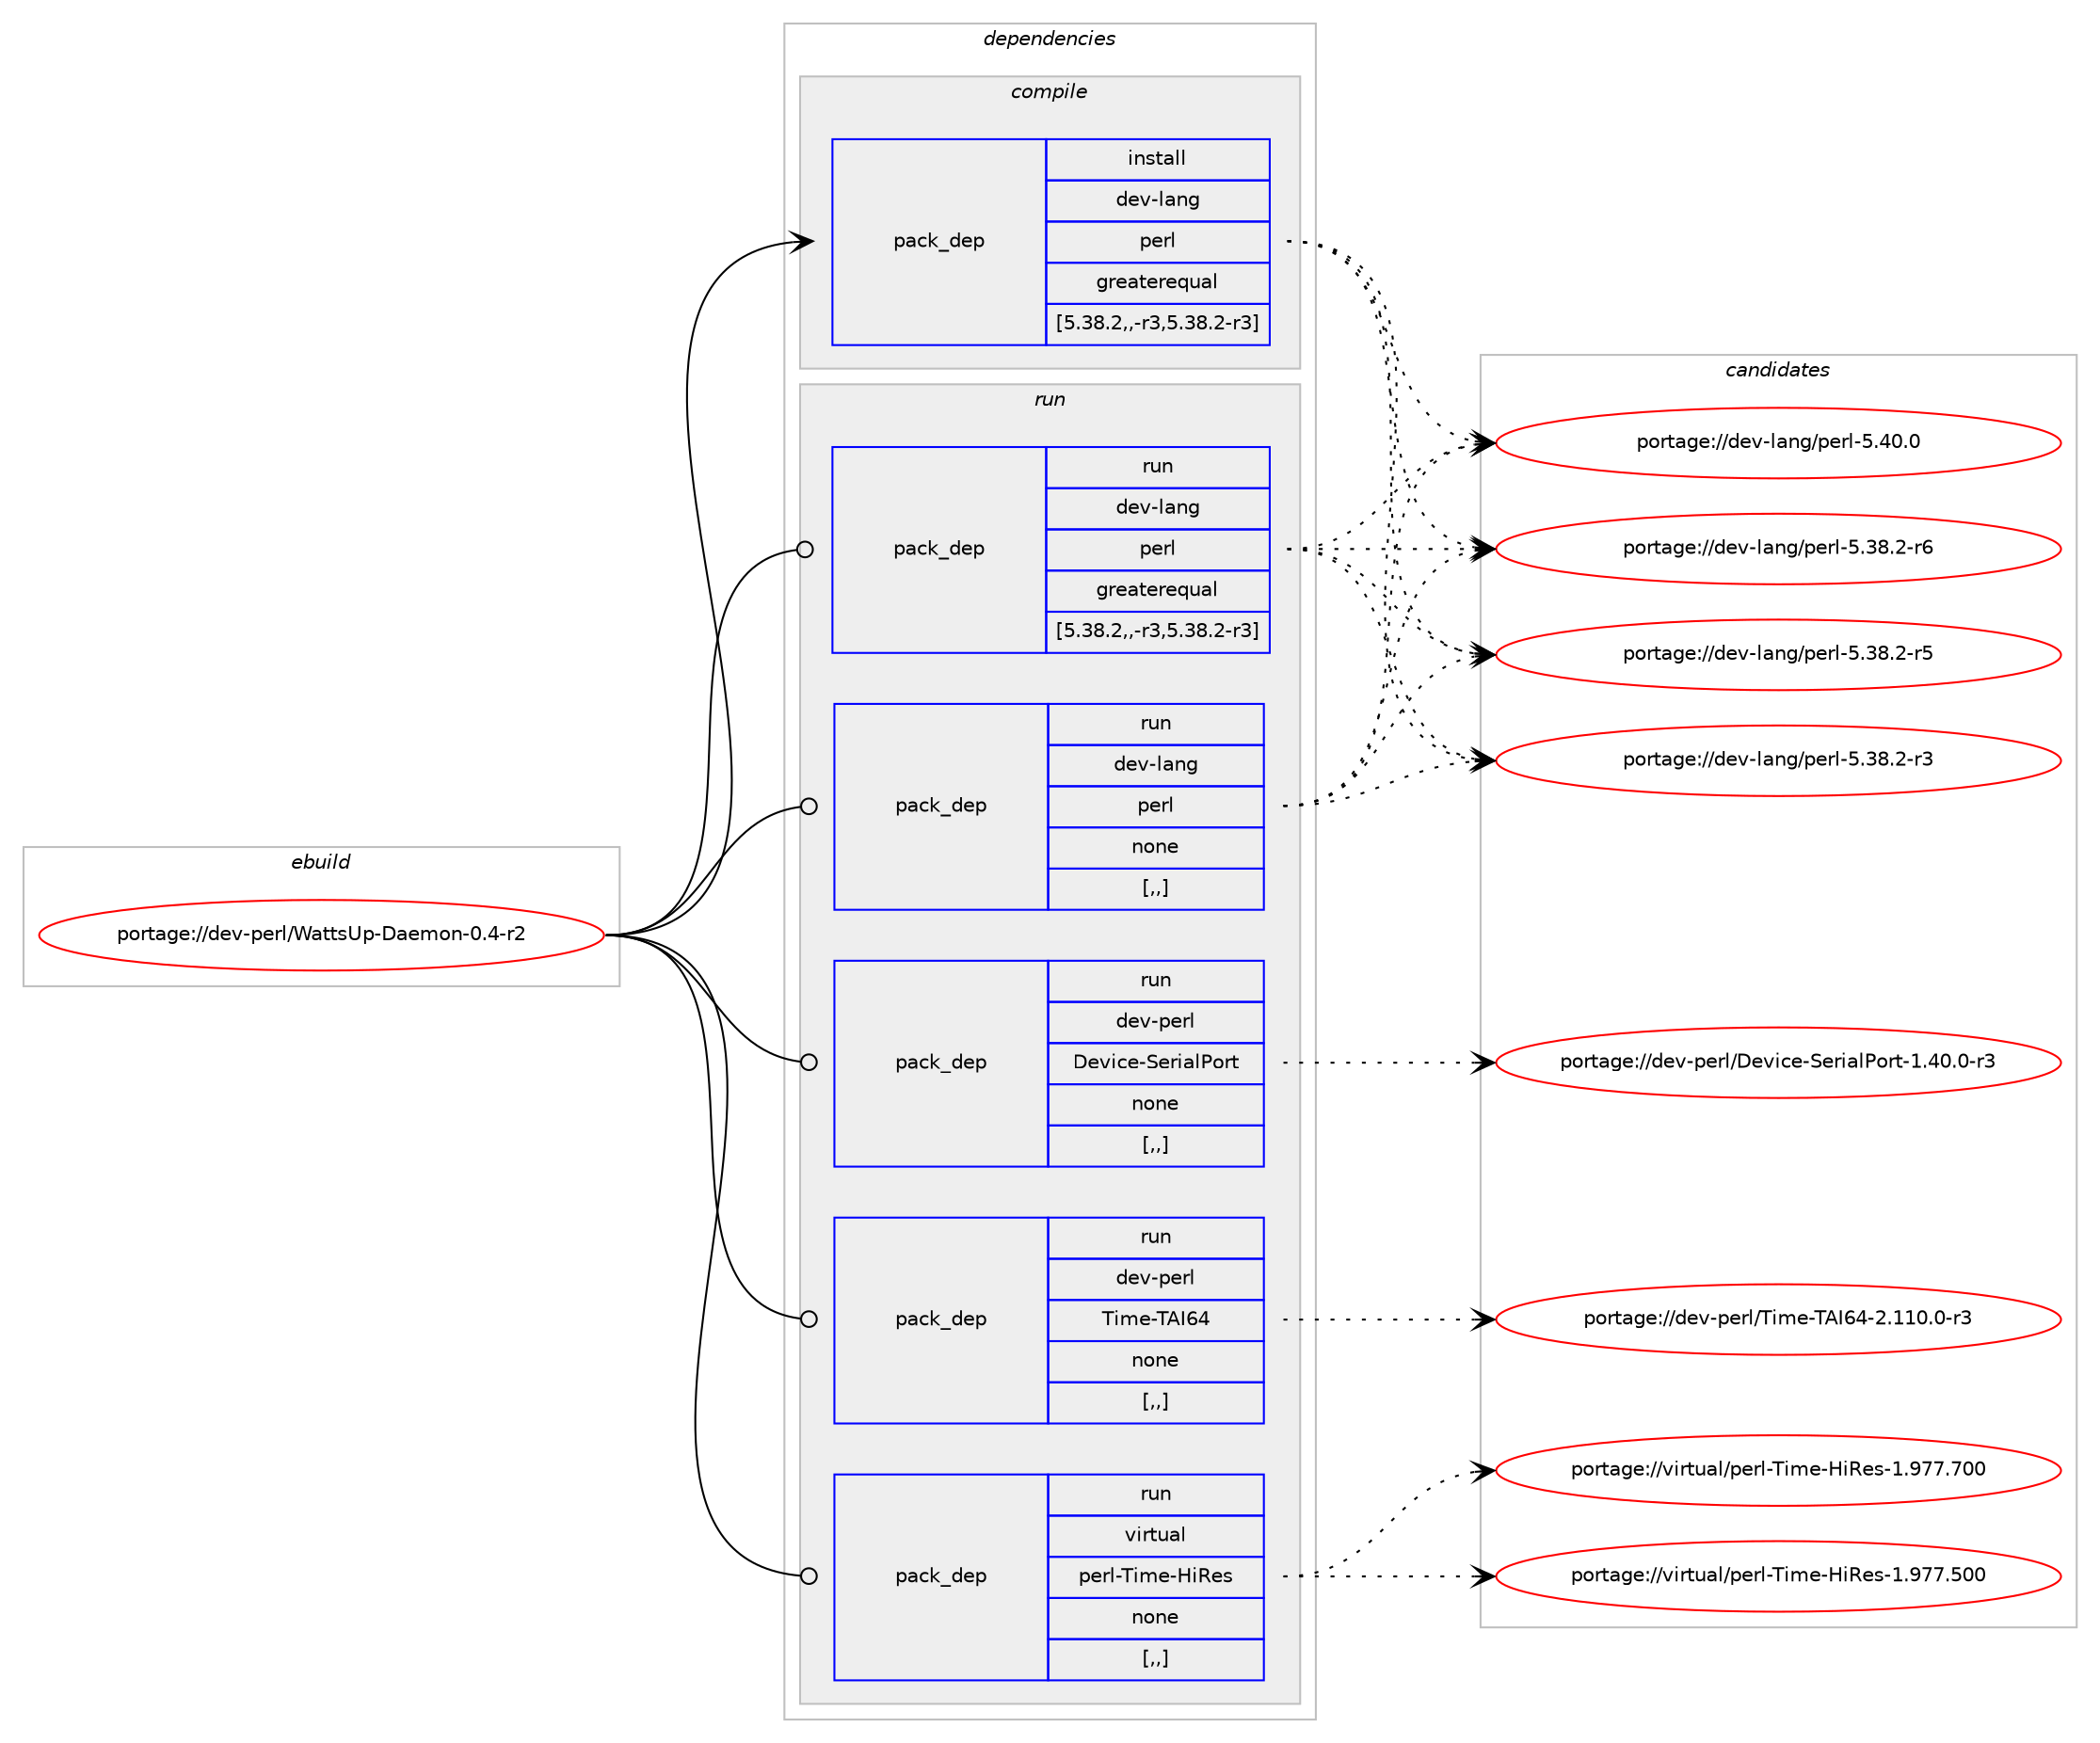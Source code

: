 digraph prolog {

# *************
# Graph options
# *************

newrank=true;
concentrate=true;
compound=true;
graph [rankdir=LR,fontname=Helvetica,fontsize=10,ranksep=1.5];#, ranksep=2.5, nodesep=0.2];
edge  [arrowhead=vee];
node  [fontname=Helvetica,fontsize=10];

# **********
# The ebuild
# **********

subgraph cluster_leftcol {
color=gray;
label=<<i>ebuild</i>>;
id [label="portage://dev-perl/WattsUp-Daemon-0.4-r2", color=red, width=4, href="../dev-perl/WattsUp-Daemon-0.4-r2.svg"];
}

# ****************
# The dependencies
# ****************

subgraph cluster_midcol {
color=gray;
label=<<i>dependencies</i>>;
subgraph cluster_compile {
fillcolor="#eeeeee";
style=filled;
label=<<i>compile</i>>;
subgraph pack467811 {
dependency632942 [label=<<TABLE BORDER="0" CELLBORDER="1" CELLSPACING="0" CELLPADDING="4" WIDTH="220"><TR><TD ROWSPAN="6" CELLPADDING="30">pack_dep</TD></TR><TR><TD WIDTH="110">install</TD></TR><TR><TD>dev-lang</TD></TR><TR><TD>perl</TD></TR><TR><TD>greaterequal</TD></TR><TR><TD>[5.38.2,,-r3,5.38.2-r3]</TD></TR></TABLE>>, shape=none, color=blue];
}
id:e -> dependency632942:w [weight=20,style="solid",arrowhead="vee"];
}
subgraph cluster_compileandrun {
fillcolor="#eeeeee";
style=filled;
label=<<i>compile and run</i>>;
}
subgraph cluster_run {
fillcolor="#eeeeee";
style=filled;
label=<<i>run</i>>;
subgraph pack467812 {
dependency632943 [label=<<TABLE BORDER="0" CELLBORDER="1" CELLSPACING="0" CELLPADDING="4" WIDTH="220"><TR><TD ROWSPAN="6" CELLPADDING="30">pack_dep</TD></TR><TR><TD WIDTH="110">run</TD></TR><TR><TD>dev-lang</TD></TR><TR><TD>perl</TD></TR><TR><TD>greaterequal</TD></TR><TR><TD>[5.38.2,,-r3,5.38.2-r3]</TD></TR></TABLE>>, shape=none, color=blue];
}
id:e -> dependency632943:w [weight=20,style="solid",arrowhead="odot"];
subgraph pack467813 {
dependency632944 [label=<<TABLE BORDER="0" CELLBORDER="1" CELLSPACING="0" CELLPADDING="4" WIDTH="220"><TR><TD ROWSPAN="6" CELLPADDING="30">pack_dep</TD></TR><TR><TD WIDTH="110">run</TD></TR><TR><TD>dev-lang</TD></TR><TR><TD>perl</TD></TR><TR><TD>none</TD></TR><TR><TD>[,,]</TD></TR></TABLE>>, shape=none, color=blue];
}
id:e -> dependency632944:w [weight=20,style="solid",arrowhead="odot"];
subgraph pack467814 {
dependency632945 [label=<<TABLE BORDER="0" CELLBORDER="1" CELLSPACING="0" CELLPADDING="4" WIDTH="220"><TR><TD ROWSPAN="6" CELLPADDING="30">pack_dep</TD></TR><TR><TD WIDTH="110">run</TD></TR><TR><TD>dev-perl</TD></TR><TR><TD>Device-SerialPort</TD></TR><TR><TD>none</TD></TR><TR><TD>[,,]</TD></TR></TABLE>>, shape=none, color=blue];
}
id:e -> dependency632945:w [weight=20,style="solid",arrowhead="odot"];
subgraph pack467815 {
dependency632946 [label=<<TABLE BORDER="0" CELLBORDER="1" CELLSPACING="0" CELLPADDING="4" WIDTH="220"><TR><TD ROWSPAN="6" CELLPADDING="30">pack_dep</TD></TR><TR><TD WIDTH="110">run</TD></TR><TR><TD>dev-perl</TD></TR><TR><TD>Time-TAI64</TD></TR><TR><TD>none</TD></TR><TR><TD>[,,]</TD></TR></TABLE>>, shape=none, color=blue];
}
id:e -> dependency632946:w [weight=20,style="solid",arrowhead="odot"];
subgraph pack467816 {
dependency632947 [label=<<TABLE BORDER="0" CELLBORDER="1" CELLSPACING="0" CELLPADDING="4" WIDTH="220"><TR><TD ROWSPAN="6" CELLPADDING="30">pack_dep</TD></TR><TR><TD WIDTH="110">run</TD></TR><TR><TD>virtual</TD></TR><TR><TD>perl-Time-HiRes</TD></TR><TR><TD>none</TD></TR><TR><TD>[,,]</TD></TR></TABLE>>, shape=none, color=blue];
}
id:e -> dependency632947:w [weight=20,style="solid",arrowhead="odot"];
}
}

# **************
# The candidates
# **************

subgraph cluster_choices {
rank=same;
color=gray;
label=<<i>candidates</i>>;

subgraph choice467811 {
color=black;
nodesep=1;
choice10010111845108971101034711210111410845534652484648 [label="portage://dev-lang/perl-5.40.0", color=red, width=4,href="../dev-lang/perl-5.40.0.svg"];
choice100101118451089711010347112101114108455346515646504511454 [label="portage://dev-lang/perl-5.38.2-r6", color=red, width=4,href="../dev-lang/perl-5.38.2-r6.svg"];
choice100101118451089711010347112101114108455346515646504511453 [label="portage://dev-lang/perl-5.38.2-r5", color=red, width=4,href="../dev-lang/perl-5.38.2-r5.svg"];
choice100101118451089711010347112101114108455346515646504511451 [label="portage://dev-lang/perl-5.38.2-r3", color=red, width=4,href="../dev-lang/perl-5.38.2-r3.svg"];
dependency632942:e -> choice10010111845108971101034711210111410845534652484648:w [style=dotted,weight="100"];
dependency632942:e -> choice100101118451089711010347112101114108455346515646504511454:w [style=dotted,weight="100"];
dependency632942:e -> choice100101118451089711010347112101114108455346515646504511453:w [style=dotted,weight="100"];
dependency632942:e -> choice100101118451089711010347112101114108455346515646504511451:w [style=dotted,weight="100"];
}
subgraph choice467812 {
color=black;
nodesep=1;
choice10010111845108971101034711210111410845534652484648 [label="portage://dev-lang/perl-5.40.0", color=red, width=4,href="../dev-lang/perl-5.40.0.svg"];
choice100101118451089711010347112101114108455346515646504511454 [label="portage://dev-lang/perl-5.38.2-r6", color=red, width=4,href="../dev-lang/perl-5.38.2-r6.svg"];
choice100101118451089711010347112101114108455346515646504511453 [label="portage://dev-lang/perl-5.38.2-r5", color=red, width=4,href="../dev-lang/perl-5.38.2-r5.svg"];
choice100101118451089711010347112101114108455346515646504511451 [label="portage://dev-lang/perl-5.38.2-r3", color=red, width=4,href="../dev-lang/perl-5.38.2-r3.svg"];
dependency632943:e -> choice10010111845108971101034711210111410845534652484648:w [style=dotted,weight="100"];
dependency632943:e -> choice100101118451089711010347112101114108455346515646504511454:w [style=dotted,weight="100"];
dependency632943:e -> choice100101118451089711010347112101114108455346515646504511453:w [style=dotted,weight="100"];
dependency632943:e -> choice100101118451089711010347112101114108455346515646504511451:w [style=dotted,weight="100"];
}
subgraph choice467813 {
color=black;
nodesep=1;
choice10010111845108971101034711210111410845534652484648 [label="portage://dev-lang/perl-5.40.0", color=red, width=4,href="../dev-lang/perl-5.40.0.svg"];
choice100101118451089711010347112101114108455346515646504511454 [label="portage://dev-lang/perl-5.38.2-r6", color=red, width=4,href="../dev-lang/perl-5.38.2-r6.svg"];
choice100101118451089711010347112101114108455346515646504511453 [label="portage://dev-lang/perl-5.38.2-r5", color=red, width=4,href="../dev-lang/perl-5.38.2-r5.svg"];
choice100101118451089711010347112101114108455346515646504511451 [label="portage://dev-lang/perl-5.38.2-r3", color=red, width=4,href="../dev-lang/perl-5.38.2-r3.svg"];
dependency632944:e -> choice10010111845108971101034711210111410845534652484648:w [style=dotted,weight="100"];
dependency632944:e -> choice100101118451089711010347112101114108455346515646504511454:w [style=dotted,weight="100"];
dependency632944:e -> choice100101118451089711010347112101114108455346515646504511453:w [style=dotted,weight="100"];
dependency632944:e -> choice100101118451089711010347112101114108455346515646504511451:w [style=dotted,weight="100"];
}
subgraph choice467814 {
color=black;
nodesep=1;
choice1001011184511210111410847681011181059910145831011141059710880111114116454946524846484511451 [label="portage://dev-perl/Device-SerialPort-1.40.0-r3", color=red, width=4,href="../dev-perl/Device-SerialPort-1.40.0-r3.svg"];
dependency632945:e -> choice1001011184511210111410847681011181059910145831011141059710880111114116454946524846484511451:w [style=dotted,weight="100"];
}
subgraph choice467815 {
color=black;
nodesep=1;
choice10010111845112101114108478410510910145846573545245504649494846484511451 [label="portage://dev-perl/Time-TAI64-2.110.0-r3", color=red, width=4,href="../dev-perl/Time-TAI64-2.110.0-r3.svg"];
dependency632946:e -> choice10010111845112101114108478410510910145846573545245504649494846484511451:w [style=dotted,weight="100"];
}
subgraph choice467816 {
color=black;
nodesep=1;
choice1181051141161179710847112101114108458410510910145721058210111545494657555546554848 [label="portage://virtual/perl-Time-HiRes-1.977.700", color=red, width=4,href="../virtual/perl-Time-HiRes-1.977.700.svg"];
choice1181051141161179710847112101114108458410510910145721058210111545494657555546534848 [label="portage://virtual/perl-Time-HiRes-1.977.500", color=red, width=4,href="../virtual/perl-Time-HiRes-1.977.500.svg"];
dependency632947:e -> choice1181051141161179710847112101114108458410510910145721058210111545494657555546554848:w [style=dotted,weight="100"];
dependency632947:e -> choice1181051141161179710847112101114108458410510910145721058210111545494657555546534848:w [style=dotted,weight="100"];
}
}

}
